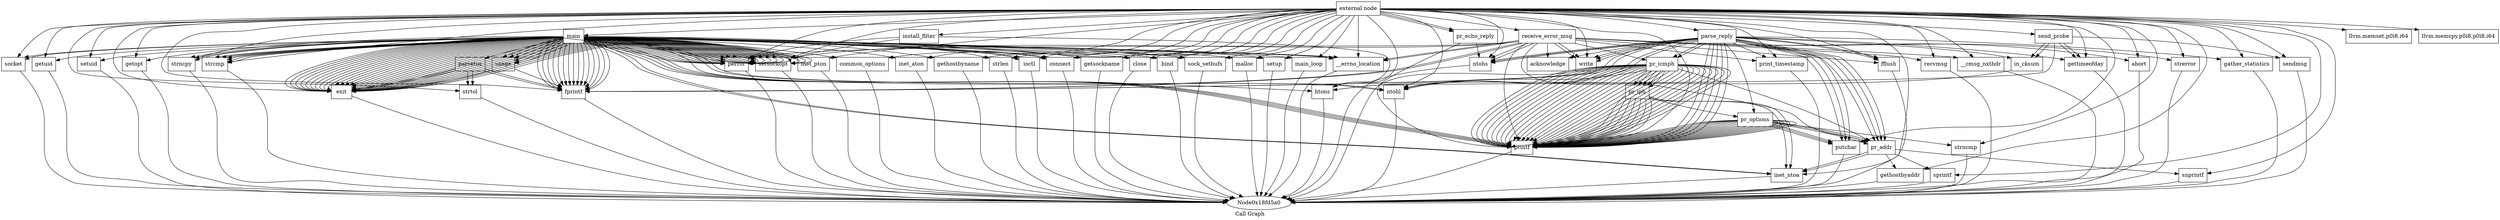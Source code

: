 digraph "Call Graph" {
	label="Call Graph";

	Node0x18ba790 [shape=record,label="{external node}"];
	Node0x18ba790 -> Node0x18363f0;
	Node0x18ba790 -> Node0x1835350;
	Node0x18ba790 -> Node0x1836c10;
	Node0x18ba790 -> Node0x190a280;
	Node0x18ba790 -> Node0x190a390;
	Node0x18ba790 -> Node0x190a410;
	Node0x18ba790 -> Node0x190a5a0;
	Node0x18ba790 -> Node0x190a620;
	Node0x18ba790 -> Node0x190a720;
	Node0x18ba790 -> Node0x190a490;
	Node0x18ba790 -> Node0x190a510;
	Node0x18ba790 -> Node0x190a2c0;
	Node0x18ba790 -> Node0x190a760;
	Node0x18ba790 -> Node0x190a7e0;
	Node0x18ba790 -> Node0x1909ea0;
	Node0x18ba790 -> Node0x190a8e0;
	Node0x18ba790 -> Node0x190a960;
	Node0x18ba790 -> Node0x190b510;
	Node0x18ba790 -> Node0x190a9e0;
	Node0x18ba790 -> Node0x190aa60;
	Node0x18ba790 -> Node0x190aae0;
	Node0x18ba790 -> Node0x190ab60;
	Node0x18ba790 -> Node0x190abe0;
	Node0x18ba790 -> Node0x190ac60;
	Node0x18ba790 -> Node0x190ace0;
	Node0x18ba790 -> Node0x190ad60;
	Node0x18ba790 -> Node0x190ade0;
	Node0x18ba790 -> Node0x190ae60;
	Node0x18ba790 -> Node0x190aee0;
	Node0x18ba790 -> Node0x190af60;
	Node0x18ba790 -> Node0x190afe0;
	Node0x18ba790 -> Node0x190b060;
	Node0x18ba790 -> Node0x190a010;
	Node0x18ba790 -> Node0x190a0c0;
	Node0x18ba790 -> Node0x190a190;
	Node0x18ba790 -> Node0x190b7d0;
	Node0x18ba790 -> Node0x190b850;
	Node0x18ba790 -> Node0x190b9e0;
	Node0x18ba790 -> Node0x190ba60;
	Node0x18ba790 -> Node0x190a100;
	Node0x18ba790 -> Node0x190b950;
	Node0x18ba790 -> Node0x190ccf0;
	Node0x18ba790 -> Node0x190cda0;
	Node0x18ba790 -> Node0x190d000;
	Node0x18ba790 -> Node0x190d0e0;
	Node0x18ba790 -> Node0x190d0e0;
	Node0x18ba790 -> Node0x190d190;
	Node0x18ba790 -> Node0x190c4f0;
	Node0x18ba790 -> Node0x190d210;
	Node0x18ba790 -> Node0x190d290;
	Node0x18ba790 -> Node0x190b390;
	Node0x18ba790 -> Node0x190c470;
	Node0x18ba790 -> Node0x190c9a0;
	Node0x18ba790 -> Node0x190cab0;
	Node0x18ba790 -> Node0x190dd20;
	Node0x18363f0 [shape=record,label="{main}"];
	Node0x18363f0 -> Node0x1835350;
	Node0x18363f0 -> Node0x1836c10;
	Node0x18363f0 -> Node0x190a280;
	Node0x18363f0 -> Node0x190a390;
	Node0x18363f0 -> Node0x190a410;
	Node0x18363f0 -> Node0x190a5a0;
	Node0x18363f0 -> Node0x190a620;
	Node0x18363f0 -> Node0x190a6a0;
	Node0x18363f0 -> Node0x190a720;
	Node0x18363f0 -> Node0x190a410;
	Node0x18363f0 -> Node0x190a5a0;
	Node0x18363f0 -> Node0x190a490;
	Node0x18363f0 -> Node0x190a5a0;
	Node0x18363f0 -> Node0x190a490;
	Node0x18363f0 -> Node0x190a5a0;
	Node0x18363f0 -> Node0x190a510;
	Node0x18363f0 -> Node0x190a510;
	Node0x18363f0 -> Node0x190a510;
	Node0x18363f0 -> Node0x190a490;
	Node0x18363f0 -> Node0x190a5a0;
	Node0x18363f0 -> Node0x190a2c0;
	Node0x18363f0 -> Node0x190a510;
	Node0x18363f0 -> Node0x190a510;
	Node0x18363f0 -> Node0x190a510;
	Node0x18363f0 -> Node0x190a490;
	Node0x18363f0 -> Node0x190a5a0;
	Node0x18363f0 -> Node0x190a760;
	Node0x18363f0 -> Node0x190a5a0;
	Node0x18363f0 -> Node0x190a7e0;
	Node0x18363f0 -> Node0x190a860;
	Node0x18363f0 -> Node0x190a860;
	Node0x18363f0 -> Node0x190a860;
	Node0x18363f0 -> Node0x190a860;
	Node0x18363f0 -> Node0x190a860;
	Node0x18363f0 -> Node0x190a860;
	Node0x18363f0 -> Node0x190a8e0;
	Node0x18363f0 -> Node0x190a960;
	Node0x18363f0 -> Node0x190a490;
	Node0x18363f0 -> Node0x190a5a0;
	Node0x18363f0 -> Node0x190a9e0;
	Node0x18363f0 -> Node0x1835350;
	Node0x18363f0 -> Node0x190a410;
	Node0x18363f0 -> Node0x190a5a0;
	Node0x18363f0 -> Node0x190a9e0;
	Node0x18363f0 -> Node0x190aa60;
	Node0x18363f0 -> Node0x190a720;
	Node0x18363f0 -> Node0x190aae0;
	Node0x18363f0 -> Node0x190ab60;
	Node0x18363f0 -> Node0x190a490;
	Node0x18363f0 -> Node0x190a5a0;
	Node0x18363f0 -> Node0x190a720;
	Node0x18363f0 -> Node0x190a410;
	Node0x18363f0 -> Node0x190a5a0;
	Node0x18363f0 -> Node0x190a720;
	Node0x18363f0 -> Node0x190a410;
	Node0x18363f0 -> Node0x190abe0;
	Node0x18363f0 -> Node0x190ac60;
	Node0x18363f0 -> Node0x1836c10;
	Node0x18363f0 -> Node0x190a490;
	Node0x18363f0 -> Node0x190a5a0;
	Node0x18363f0 -> Node0x190a490;
	Node0x18363f0 -> Node0x190a720;
	Node0x18363f0 -> Node0x190a410;
	Node0x18363f0 -> Node0x190a5a0;
	Node0x18363f0 -> Node0x190ac60;
	Node0x18363f0 -> Node0x190a410;
	Node0x18363f0 -> Node0x190a5a0;
	Node0x18363f0 -> Node0x190a410;
	Node0x18363f0 -> Node0x190a5a0;
	Node0x18363f0 -> Node0x190ace0;
	Node0x18363f0 -> Node0x190a410;
	Node0x18363f0 -> Node0x190a5a0;
	Node0x18363f0 -> Node0x190ad60;
	Node0x18363f0 -> Node0x1836c10;
	Node0x18363f0 -> Node0x190a410;
	Node0x18363f0 -> Node0x190a5a0;
	Node0x18363f0 -> Node0x190a9e0;
	Node0x18363f0 -> Node0x190ab60;
	Node0x18363f0 -> Node0x190a490;
	Node0x18363f0 -> Node0x190a5a0;
	Node0x18363f0 -> Node0x190aae0;
	Node0x18363f0 -> Node0x190a490;
	Node0x18363f0 -> Node0x190a5a0;
	Node0x18363f0 -> Node0x190a490;
	Node0x18363f0 -> Node0x190a5a0;
	Node0x18363f0 -> Node0x190a720;
	Node0x18363f0 -> Node0x190a410;
	Node0x18363f0 -> Node0x190a5a0;
	Node0x18363f0 -> Node0x190ade0;
	Node0x18363f0 -> Node0x190a410;
	Node0x18363f0 -> Node0x190a5a0;
	Node0x18363f0 -> Node0x190a720;
	Node0x18363f0 -> Node0x190a410;
	Node0x18363f0 -> Node0x190a720;
	Node0x18363f0 -> Node0x190a490;
	Node0x18363f0 -> Node0x190a720;
	Node0x18363f0 -> Node0x190a410;
	Node0x18363f0 -> Node0x190a5a0;
	Node0x18363f0 -> Node0x190a720;
	Node0x18363f0 -> Node0x190a720;
	Node0x18363f0 -> Node0x190a410;
	Node0x18363f0 -> Node0x190a5a0;
	Node0x18363f0 -> Node0x190a720;
	Node0x18363f0 -> Node0x190a410;
	Node0x18363f0 -> Node0x190a5a0;
	Node0x18363f0 -> Node0x190ae60;
	Node0x18363f0 -> Node0x190a720;
	Node0x18363f0 -> Node0x190a410;
	Node0x18363f0 -> Node0x190a5a0;
	Node0x18363f0 -> Node0x190a720;
	Node0x18363f0 -> Node0x190a410;
	Node0x18363f0 -> Node0x190a5a0;
	Node0x18363f0 -> Node0x190a720;
	Node0x18363f0 -> Node0x190a410;
	Node0x18363f0 -> Node0x190a5a0;
	Node0x18363f0 -> Node0x190a720;
	Node0x18363f0 -> Node0x190a410;
	Node0x18363f0 -> Node0x190a5a0;
	Node0x18363f0 -> Node0x190a490;
	Node0x18363f0 -> Node0x190a5a0;
	Node0x18363f0 -> Node0x190a490;
	Node0x18363f0 -> Node0x190aee0;
	Node0x18363f0 -> Node0x190a490;
	Node0x18363f0 -> Node0x190a5a0;
	Node0x18363f0 -> Node0x190af60;
	Node0x18363f0 -> Node0x190a760;
	Node0x18363f0 -> Node0x190af60;
	Node0x18363f0 -> Node0x190a760;
	Node0x18363f0 -> Node0x190a760;
	Node0x18363f0 -> Node0x190afe0;
	Node0x18363f0 -> Node0x190b060;
	Node0x190a8e0 [shape=record,label="{inet_aton}"];
	Node0x190a8e0 -> Node0x18fd5a0;
	Node0x190cc40 [shape=record,label="{pr_iph}"];
	Node0x190cc40 -> Node0x190a760;
	Node0x190cc40 -> Node0x190a760;
	Node0x190cc40 -> Node0x190a760;
	Node0x190cc40 -> Node0x190a760;
	Node0x190cc40 -> Node0x190af60;
	Node0x190cc40 -> Node0x190a760;
	Node0x190cc40 -> Node0x190af60;
	Node0x190cc40 -> Node0x190a760;
	Node0x190cc40 -> Node0x190a760;
	Node0x190cc40 -> Node0x190ca20;
	Node0x1835350 [shape=record,label="{socket}"];
	Node0x1835350 -> Node0x18fd5a0;
	Node0x1836c10 [shape=record,label="{__errno_location}"];
	Node0x1836c10 -> Node0x18fd5a0;
	Node0x190a280 [shape=record,label="{getuid}"];
	Node0x190a280 -> Node0x18fd5a0;
	Node0x190a390 [shape=record,label="{setuid}"];
	Node0x190a390 -> Node0x18fd5a0;
	Node0x190a410 [shape=record,label="{perror}"];
	Node0x190a410 -> Node0x18fd5a0;
	Node0x190a5a0 [shape=record,label="{exit}"];
	Node0x190a5a0 -> Node0x18fd5a0;
	Node0x190a620 [shape=record,label="{getopt}"];
	Node0x190a620 -> Node0x18fd5a0;
	Node0x190a6a0 [shape=record,label="{parsetos}"];
	Node0x190a6a0 -> Node0x190b390;
	Node0x190a6a0 -> Node0x190b390;
	Node0x190a6a0 -> Node0x190a490;
	Node0x190a6a0 -> Node0x190a5a0;
	Node0x190a6a0 -> Node0x190a490;
	Node0x190a6a0 -> Node0x190a5a0;
	Node0x190a720 [shape=record,label="{setsockopt}"];
	Node0x190a720 -> Node0x18fd5a0;
	Node0x190a490 [shape=record,label="{fprintf}"];
	Node0x190a490 -> Node0x18fd5a0;
	Node0x190a510 [shape=record,label="{strcmp}"];
	Node0x190a510 -> Node0x18fd5a0;
	Node0x190a960 [shape=record,label="{gethostbyname}"];
	Node0x190a960 -> Node0x18fd5a0;
	Node0x190a2c0 [shape=record,label="{inet_pton}"];
	Node0x190a2c0 -> Node0x18fd5a0;
	Node0x190a760 [shape=record,label="{printf}"];
	Node0x190a760 -> Node0x18fd5a0;
	Node0x190a7e0 [shape=record,label="{common_options}"];
	Node0x190a7e0 -> Node0x18fd5a0;
	Node0x190a860 [shape=record,label="{usage}"];
	Node0x190a860 -> Node0x190a490;
	Node0x190a860 -> Node0x190a5a0;
	Node0x1909ea0 [shape=record,label="{llvm.memset.p0i8.i64}"];
	Node0x190b510 [shape=record,label="{llvm.memcpy.p0i8.p0i8.i64}"];
	Node0x190a9e0 [shape=record,label="{strncpy}"];
	Node0x190a9e0 -> Node0x18fd5a0;
	Node0x190aa60 [shape=record,label="{strlen}"];
	Node0x190aa60 -> Node0x18fd5a0;
	Node0x190aae0 [shape=record,label="{ntohl}"];
	Node0x190aae0 -> Node0x18fd5a0;
	Node0x190ab60 [shape=record,label="{ioctl}"];
	Node0x190ab60 -> Node0x18fd5a0;
	Node0x190abe0 [shape=record,label="{htons}"];
	Node0x190abe0 -> Node0x18fd5a0;
	Node0x190ac60 [shape=record,label="{connect}"];
	Node0x190ac60 -> Node0x18fd5a0;
	Node0x190ace0 [shape=record,label="{getsockname}"];
	Node0x190ace0 -> Node0x18fd5a0;
	Node0x190ad60 [shape=record,label="{close}"];
	Node0x190ad60 -> Node0x18fd5a0;
	Node0x190ade0 [shape=record,label="{bind}"];
	Node0x190ade0 -> Node0x18fd5a0;
	Node0x190ae60 [shape=record,label="{sock_setbufs}"];
	Node0x190ae60 -> Node0x18fd5a0;
	Node0x190aee0 [shape=record,label="{malloc}"];
	Node0x190aee0 -> Node0x18fd5a0;
	Node0x190af60 [shape=record,label="{inet_ntoa}"];
	Node0x190af60 -> Node0x18fd5a0;
	Node0x190afe0 [shape=record,label="{setup}"];
	Node0x190afe0 -> Node0x18fd5a0;
	Node0x190b060 [shape=record,label="{main_loop}"];
	Node0x190b060 -> Node0x18fd5a0;
	Node0x190b390 [shape=record,label="{strtol}"];
	Node0x190b390 -> Node0x18fd5a0;
	Node0x190a010 [shape=record,label="{receive_error_msg}"];
	Node0x190a010 -> Node0x1836c10;
	Node0x190a010 -> Node0x190a0c0;
	Node0x190a010 -> Node0x190a190;
	Node0x190a010 -> Node0x190b7d0;
	Node0x190a010 -> Node0x190b850;
	Node0x190a010 -> Node0x190b9e0;
	Node0x190a010 -> Node0x190a490;
	Node0x190a010 -> Node0x190a490;
	Node0x190a010 -> Node0x190ba60;
	Node0x190a010 -> Node0x190baa0;
	Node0x190a010 -> Node0x190a720;
	Node0x190a010 -> Node0x190a410;
	Node0x190a010 -> Node0x190b850;
	Node0x190a010 -> Node0x190a100;
	Node0x190a010 -> Node0x190b740;
	Node0x190a010 -> Node0x190ba60;
	Node0x190a010 -> Node0x190a760;
	Node0x190a010 -> Node0x190b8d0;
	Node0x190a010 -> Node0x190b950;
	Node0x190a010 -> Node0x1836c10;
	Node0x190a0c0 [shape=record,label="{recvmsg}"];
	Node0x190a0c0 -> Node0x18fd5a0;
	Node0x190b9e0 [shape=record,label="{strerror}"];
	Node0x190b9e0 -> Node0x18fd5a0;
	Node0x190a190 [shape=record,label="{__cmsg_nxthdr}"];
	Node0x190a190 -> Node0x18fd5a0;
	Node0x190b7d0 [shape=record,label="{abort}"];
	Node0x190b7d0 -> Node0x18fd5a0;
	Node0x190b850 [shape=record,label="{write}"];
	Node0x190b850 -> Node0x18fd5a0;
	Node0x190b8d0 [shape=record,label="{pr_icmph}"];
	Node0x190b8d0 -> Node0x190a760;
	Node0x190b8d0 -> Node0x190a760;
	Node0x190b8d0 -> Node0x190a760;
	Node0x190b8d0 -> Node0x190a760;
	Node0x190b8d0 -> Node0x190a760;
	Node0x190b8d0 -> Node0x190a760;
	Node0x190b8d0 -> Node0x190a760;
	Node0x190b8d0 -> Node0x190a760;
	Node0x190b8d0 -> Node0x190a760;
	Node0x190b8d0 -> Node0x190cc40;
	Node0x190b8d0 -> Node0x190a760;
	Node0x190b8d0 -> Node0x190cc40;
	Node0x190b8d0 -> Node0x190a760;
	Node0x190b8d0 -> Node0x190a760;
	Node0x190b8d0 -> Node0x190a760;
	Node0x190b8d0 -> Node0x190a760;
	Node0x190b8d0 -> Node0x190a760;
	Node0x190b8d0 -> Node0x190b740;
	Node0x190b8d0 -> Node0x190a760;
	Node0x190b8d0 -> Node0x190cc40;
	Node0x190b8d0 -> Node0x190a760;
	Node0x190b8d0 -> Node0x190a760;
	Node0x190b8d0 -> Node0x190a760;
	Node0x190b8d0 -> Node0x190a760;
	Node0x190b8d0 -> Node0x190cc40;
	Node0x190b8d0 -> Node0x190aae0;
	Node0x190b8d0 -> Node0x190a760;
	Node0x190b8d0 -> Node0x190cc40;
	Node0x190b8d0 -> Node0x190a760;
	Node0x190b8d0 -> Node0x190a760;
	Node0x190b8d0 -> Node0x190a760;
	Node0x190b8d0 -> Node0x190a760;
	Node0x190b8d0 -> Node0x190a760;
	Node0x190b8d0 -> Node0x190a760;
	Node0x190b8d0 -> Node0x190a760;
	Node0x190b950 [shape=record,label="{fflush}"];
	Node0x190b950 -> Node0x18fd5a0;
	Node0x190ba60 [shape=record,label="{ntohs}"];
	Node0x190ba60 -> Node0x18fd5a0;
	Node0x190baa0 [shape=record,label="{acknowledge}"];
	Node0x190a100 [shape=record,label="{print_timestamp}"];
	Node0x190a100 -> Node0x18fd5a0;
	Node0x190b740 [shape=record,label="{pr_addr}"];
	Node0x190b740 -> Node0x190c470;
	Node0x190b740 -> Node0x190af60;
	Node0x190b740 -> Node0x190c9a0;
	Node0x190b740 -> Node0x190af60;
	Node0x190b740 -> Node0x190cab0;
	Node0x190c470 [shape=record,label="{gethostbyaddr}"];
	Node0x190c470 -> Node0x18fd5a0;
	Node0x190c9a0 [shape=record,label="{sprintf}"];
	Node0x190c9a0 -> Node0x18fd5a0;
	Node0x190cab0 [shape=record,label="{snprintf}"];
	Node0x190cab0 -> Node0x18fd5a0;
	Node0x190ccf0 [shape=record,label="{send_probe}"];
	Node0x190ccf0 -> Node0x190abe0;
	Node0x190ccf0 -> Node0x190cda0;
	Node0x190ccf0 -> Node0x190ce70;
	Node0x190ccf0 -> Node0x190cda0;
	Node0x190ccf0 -> Node0x190ce70;
	Node0x190ccf0 -> Node0x190d000;
	Node0x190cda0 [shape=record,label="{gettimeofday}"];
	Node0x190cda0 -> Node0x18fd5a0;
	Node0x190ce70 [shape=record,label="{in_cksum}"];
	Node0x190ce70 -> Node0x190abe0;
	Node0x190d000 [shape=record,label="{sendmsg}"];
	Node0x190d000 -> Node0x18fd5a0;
	Node0x190d0e0 [shape=record,label="{pr_echo_reply}"];
	Node0x190d0e0 -> Node0x190ba60;
	Node0x190d0e0 -> Node0x190a760;
	Node0x190d190 [shape=record,label="{parse_reply}"];
	Node0x190d190 -> Node0x190b740;
	Node0x190d190 -> Node0x190a490;
	Node0x190d190 -> Node0x190ce70;
	Node0x190d190 -> Node0x190ba60;
	Node0x190d190 -> Node0x190b740;
	Node0x190d190 -> Node0x190c4f0;
	Node0x190d190 -> Node0x190ba60;
	Node0x190d190 -> Node0x190baa0;
	Node0x190d190 -> Node0x190a490;
	Node0x190d190 -> Node0x190b850;
	Node0x190d190 -> Node0x190a100;
	Node0x190d190 -> Node0x190b740;
	Node0x190d190 -> Node0x190ba60;
	Node0x190d190 -> Node0x190a760;
	Node0x190d190 -> Node0x190a760;
	Node0x190d190 -> Node0x190aae0;
	Node0x190d190 -> Node0x190b8d0;
	Node0x190d190 -> Node0x190b850;
	Node0x190d190 -> Node0x190b850;
	Node0x190d190 -> Node0x190cda0;
	Node0x190d190 -> Node0x190a760;
	Node0x190d190 -> Node0x190b740;
	Node0x190d190 -> Node0x190a760;
	Node0x190d190 -> Node0x190a760;
	Node0x190d190 -> Node0x190aae0;
	Node0x190d190 -> Node0x190b8d0;
	Node0x190d190 -> Node0x190ca20;
	Node0x190d190 -> Node0x190d210;
	Node0x190d190 -> Node0x190d210;
	Node0x190d190 -> Node0x190b950;
	Node0x190d190 -> Node0x190d210;
	Node0x190d190 -> Node0x190b950;
	Node0x190c4f0 [shape=record,label="{gather_statistics}"];
	Node0x190c4f0 -> Node0x18fd5a0;
	Node0x190ca20 [shape=record,label="{pr_options}"];
	Node0x190ca20 -> Node0x190a760;
	Node0x190ca20 -> Node0x190a760;
	Node0x190ca20 -> Node0x190a760;
	Node0x190ca20 -> Node0x190b740;
	Node0x190ca20 -> Node0x190a760;
	Node0x190ca20 -> Node0x190d210;
	Node0x190ca20 -> Node0x190dd20;
	Node0x190ca20 -> Node0x190a760;
	Node0x190ca20 -> Node0x190a760;
	Node0x190ca20 -> Node0x190a760;
	Node0x190ca20 -> Node0x190b740;
	Node0x190ca20 -> Node0x190a760;
	Node0x190ca20 -> Node0x190d210;
	Node0x190ca20 -> Node0x190a760;
	Node0x190ca20 -> Node0x190a760;
	Node0x190ca20 -> Node0x190b740;
	Node0x190ca20 -> Node0x190a760;
	Node0x190ca20 -> Node0x190a760;
	Node0x190ca20 -> Node0x190a760;
	Node0x190ca20 -> Node0x190a760;
	Node0x190ca20 -> Node0x190a760;
	Node0x190ca20 -> Node0x190d210;
	Node0x190ca20 -> Node0x190a760;
	Node0x190ca20 -> Node0x190a760;
	Node0x190d210 [shape=record,label="{putchar}"];
	Node0x190d210 -> Node0x18fd5a0;
	Node0x190dd20 [shape=record,label="{strncmp}"];
	Node0x190dd20 -> Node0x18fd5a0;
	Node0x190d290 [shape=record,label="{install_filter}"];
	Node0x190d290 -> Node0x190abe0;
	Node0x190d290 -> Node0x190a720;
	Node0x190d290 -> Node0x190a410;
}
